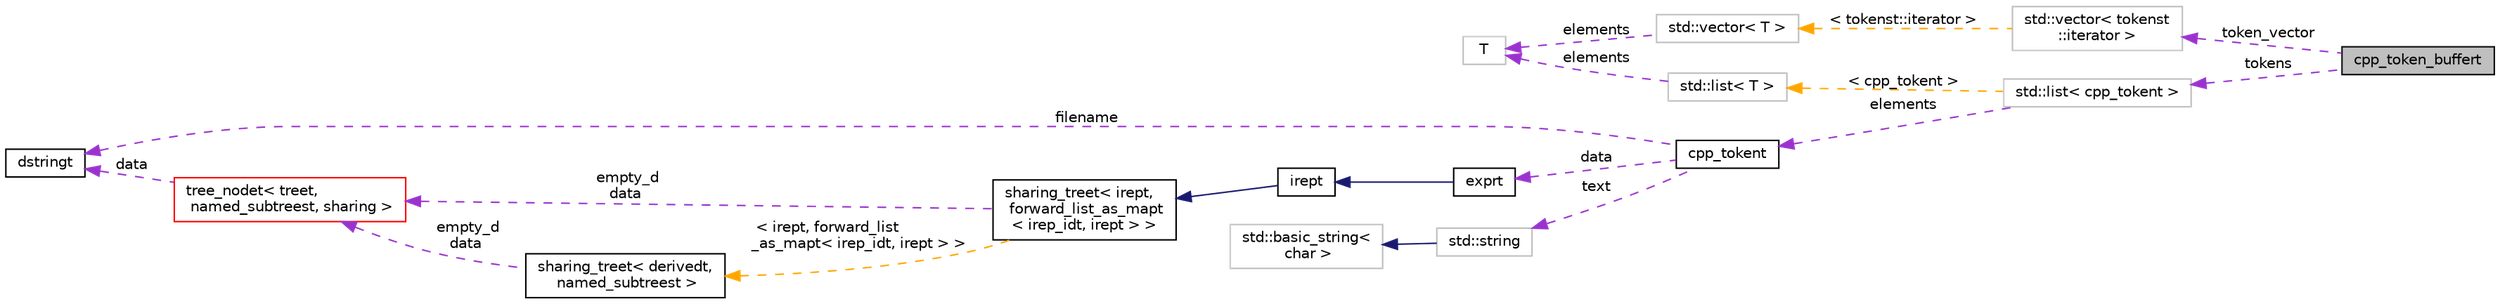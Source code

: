 digraph "cpp_token_buffert"
{
 // LATEX_PDF_SIZE
  bgcolor="transparent";
  edge [fontname="Helvetica",fontsize="10",labelfontname="Helvetica",labelfontsize="10"];
  node [fontname="Helvetica",fontsize="10",shape=record];
  rankdir="LR";
  Node1 [label="cpp_token_buffert",height=0.2,width=0.4,color="black", fillcolor="grey75", style="filled", fontcolor="black",tooltip=" "];
  Node2 -> Node1 [dir="back",color="darkorchid3",fontsize="10",style="dashed",label=" token_vector" ,fontname="Helvetica"];
  Node2 [label="std::vector\< tokenst\l::iterator \>",height=0.2,width=0.4,color="grey75",tooltip=" "];
  Node3 -> Node2 [dir="back",color="orange",fontsize="10",style="dashed",label=" \< tokenst::iterator \>" ,fontname="Helvetica"];
  Node3 [label="std::vector\< T \>",height=0.2,width=0.4,color="grey75",tooltip="STL class."];
  Node4 -> Node3 [dir="back",color="darkorchid3",fontsize="10",style="dashed",label=" elements" ,fontname="Helvetica"];
  Node4 [label="T",height=0.2,width=0.4,color="grey75",tooltip=" "];
  Node5 -> Node1 [dir="back",color="darkorchid3",fontsize="10",style="dashed",label=" tokens" ,fontname="Helvetica"];
  Node5 [label="std::list\< cpp_tokent \>",height=0.2,width=0.4,color="grey75",tooltip=" "];
  Node6 -> Node5 [dir="back",color="darkorchid3",fontsize="10",style="dashed",label=" elements" ,fontname="Helvetica"];
  Node6 [label="cpp_tokent",height=0.2,width=0.4,color="black",URL="$classcpp__tokent.html",tooltip=" "];
  Node7 -> Node6 [dir="back",color="darkorchid3",fontsize="10",style="dashed",label=" filename" ,fontname="Helvetica"];
  Node7 [label="dstringt",height=0.2,width=0.4,color="black",URL="$classdstringt.html",tooltip="dstringt has one field, an unsigned integer no which is an index into a static table of strings."];
  Node8 -> Node6 [dir="back",color="darkorchid3",fontsize="10",style="dashed",label=" text" ,fontname="Helvetica"];
  Node8 [label="std::string",height=0.2,width=0.4,color="grey75",tooltip="STL class."];
  Node9 -> Node8 [dir="back",color="midnightblue",fontsize="10",style="solid",fontname="Helvetica"];
  Node9 [label="std::basic_string\<\l char \>",height=0.2,width=0.4,color="grey75",tooltip="STL class."];
  Node10 -> Node6 [dir="back",color="darkorchid3",fontsize="10",style="dashed",label=" data" ,fontname="Helvetica"];
  Node10 [label="exprt",height=0.2,width=0.4,color="black",URL="$classexprt.html",tooltip="Base class for all expressions."];
  Node11 -> Node10 [dir="back",color="midnightblue",fontsize="10",style="solid",fontname="Helvetica"];
  Node11 [label="irept",height=0.2,width=0.4,color="black",URL="$classirept.html",tooltip="There are a large number of kinds of tree structured or tree-like data in CPROVER."];
  Node12 -> Node11 [dir="back",color="midnightblue",fontsize="10",style="solid",fontname="Helvetica"];
  Node12 [label="sharing_treet\< irept,\l forward_list_as_mapt\l\< irep_idt, irept \> \>",height=0.2,width=0.4,color="black",URL="$classsharing__treet.html",tooltip=" "];
  Node13 -> Node12 [dir="back",color="darkorchid3",fontsize="10",style="dashed",label=" empty_d\ndata" ,fontname="Helvetica"];
  Node13 [label="tree_nodet\< treet,\l named_subtreest, sharing \>",height=0.2,width=0.4,color="red",URL="$classtree__nodet.html",tooltip="A node with data in a tree, it contains:"];
  Node7 -> Node13 [dir="back",color="darkorchid3",fontsize="10",style="dashed",label=" data" ,fontname="Helvetica"];
  Node16 -> Node12 [dir="back",color="orange",fontsize="10",style="dashed",label=" \< irept, forward_list\l_as_mapt\< irep_idt, irept \> \>" ,fontname="Helvetica"];
  Node16 [label="sharing_treet\< derivedt,\l named_subtreest \>",height=0.2,width=0.4,color="black",URL="$classsharing__treet.html",tooltip="Base class for tree-like data structures with sharing."];
  Node13 -> Node16 [dir="back",color="darkorchid3",fontsize="10",style="dashed",label=" empty_d\ndata" ,fontname="Helvetica"];
  Node17 -> Node5 [dir="back",color="orange",fontsize="10",style="dashed",label=" \< cpp_tokent \>" ,fontname="Helvetica"];
  Node17 [label="std::list\< T \>",height=0.2,width=0.4,color="grey75",tooltip="STL class."];
  Node4 -> Node17 [dir="back",color="darkorchid3",fontsize="10",style="dashed",label=" elements" ,fontname="Helvetica"];
}
